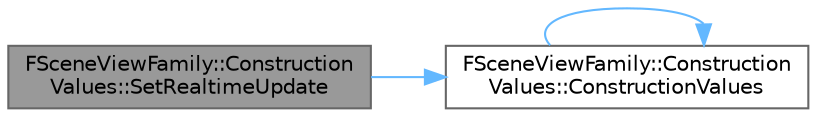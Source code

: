 digraph "FSceneViewFamily::ConstructionValues::SetRealtimeUpdate"
{
 // INTERACTIVE_SVG=YES
 // LATEX_PDF_SIZE
  bgcolor="transparent";
  edge [fontname=Helvetica,fontsize=10,labelfontname=Helvetica,labelfontsize=10];
  node [fontname=Helvetica,fontsize=10,shape=box,height=0.2,width=0.4];
  rankdir="LR";
  Node1 [id="Node000001",label="FSceneViewFamily::Construction\lValues::SetRealtimeUpdate",height=0.2,width=0.4,color="gray40", fillcolor="grey60", style="filled", fontcolor="black",tooltip="Set whether the view family is updated in real-time."];
  Node1 -> Node2 [id="edge1_Node000001_Node000002",color="steelblue1",style="solid",tooltip=" "];
  Node2 [id="Node000002",label="FSceneViewFamily::Construction\lValues::ConstructionValues",height=0.2,width=0.4,color="grey40", fillcolor="white", style="filled",URL="$df/def/structFSceneViewFamily_1_1ConstructionValues.html#ae997841d4d9a058dfab79240d495b1d7",tooltip=" "];
  Node2 -> Node2 [id="edge2_Node000002_Node000002",color="steelblue1",style="solid",tooltip=" "];
}
